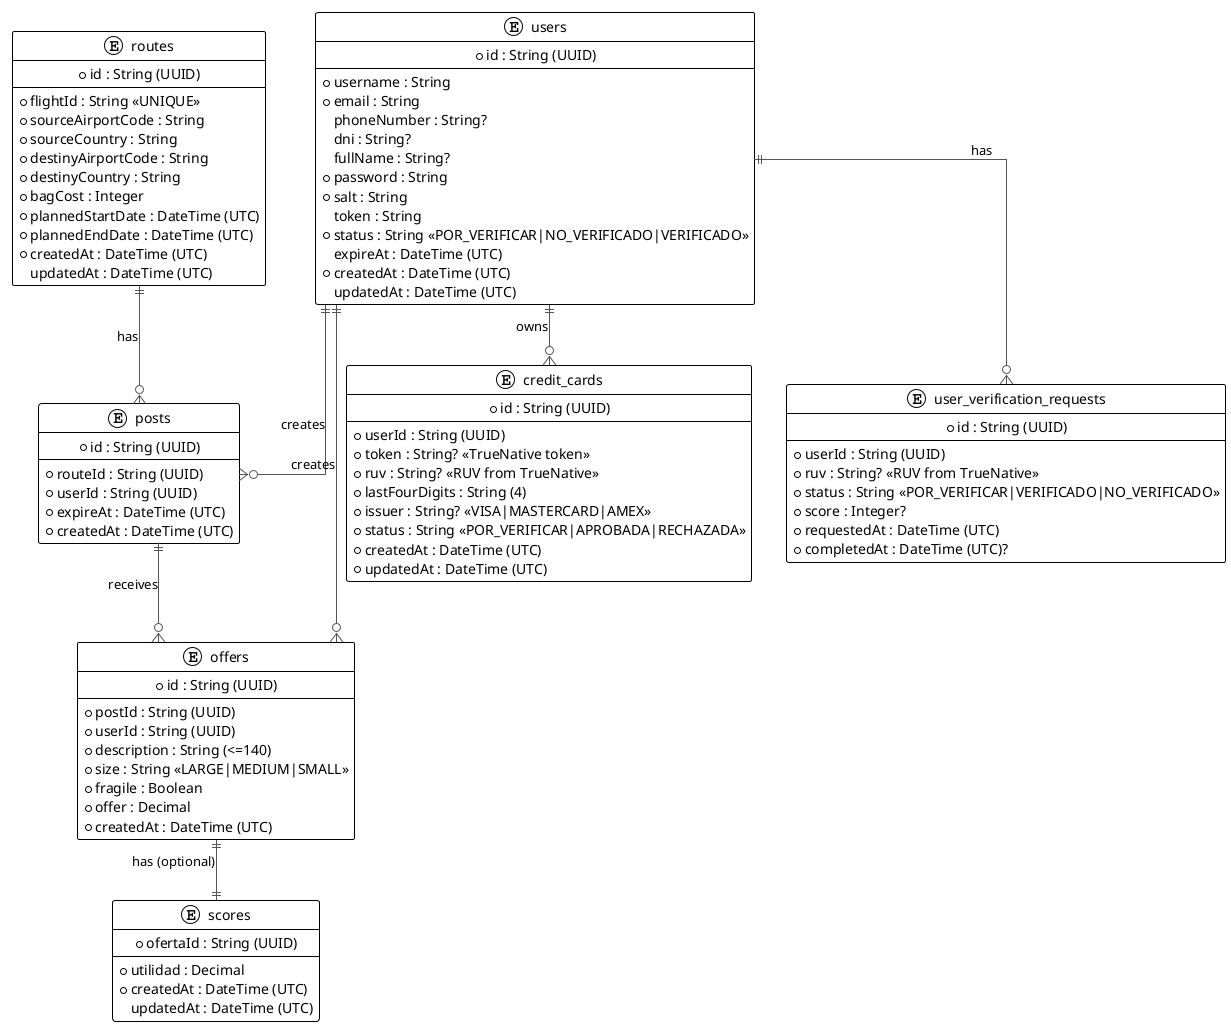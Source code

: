 @startuml entities
'==================== ESTILO GLOBAL ====================
!theme plain
skinparam linetype ortho
skinparam shadowing false
skinparam ArrowColor #555
skinparam defaultTextAlignment center

entity "users" as users {
  * id : String (UUID)
  --
  * username : String
  * email : String
  phoneNumber : String?
  dni : String?
  fullName : String?
  * password : String
  * salt : String
  token : String
  * status : String <<POR_VERIFICAR|NO_VERIFICADO|VERIFICADO>>
  expireAt : DateTime (UTC)
  * createdAt : DateTime (UTC)
  updatedAt : DateTime (UTC)
}

entity "routes" as routes {
  * id : String (UUID)
  --
  * flightId : String <<UNIQUE>>
  * sourceAirportCode : String
  * sourceCountry : String
  * destinyAirportCode : String
  * destinyCountry : String
  * bagCost : Integer
  * plannedStartDate : DateTime (UTC)
  * plannedEndDate : DateTime (UTC)
  * createdAt : DateTime (UTC)
  updatedAt : DateTime (UTC)
}

entity "posts" as posts {
  * id : String (UUID)
  --
  * routeId : String (UUID)
  * userId : String (UUID)
  * expireAt : DateTime (UTC)
  * createdAt : DateTime (UTC)
}

entity "offers" as offers {
  * id : String (UUID)
  --
  * postId : String (UUID)
  * userId : String (UUID)
  * description : String (<=140)
  * size : String <<LARGE|MEDIUM|SMALL>>
  * fragile : Boolean
  * offer : Decimal
  * createdAt : DateTime (UTC)
}

entity "scores" as scores {
  * ofertaId : String (UUID)
  --
  * utilidad : Decimal
  * createdAt : DateTime (UTC)
  updatedAt : DateTime (UTC)
}

entity "credit_cards" as credit_cards {
  * id : String (UUID)
  --
  * userId : String (UUID)
  * token : String? <<TrueNative token>>
  * ruv : String? <<RUV from TrueNative>>
  * lastFourDigits : String (4)
  * issuer : String? <<VISA|MASTERCARD|AMEX>>
  * status : String <<POR_VERIFICAR|APROBADA|RECHAZADA>>
  * createdAt : DateTime (UTC)
  * updatedAt : DateTime (UTC)
}

entity "user_verification_requests" as user_verification_requests {
  * id : String (UUID)
  --
  * userId : String (UUID)
  * ruv : String? <<RUV from TrueNative>>
  * status : String <<POR_VERIFICAR|VERIFICADO|NO_VERIFICADO>>
  * score : Integer?
  * requestedAt : DateTime (UTC)
  * completedAt : DateTime (UTC)?
}

' Relaciones (crow's foot)
users  ||--o{ posts  : creates
users  ||--o{ offers : creates
users  ||--o{ credit_cards : owns
users  ||--o{ user_verification_requests : has
routes ||--o{ posts  : has
posts  ||--o{ offers : receives
offers ||--|| scores : has (optional)

@enduml
